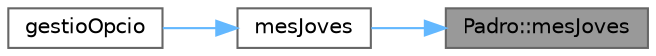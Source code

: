 digraph "Padro::mesJoves"
{
 // LATEX_PDF_SIZE
  bgcolor="transparent";
  edge [fontname=Helvetica,fontsize=10,labelfontname=Helvetica,labelfontsize=10];
  node [fontname=Helvetica,fontsize=10,shape=box,height=0.2,width=0.4];
  rankdir="RL";
  Node1 [id="Node000001",label="Padro::mesJoves",height=0.2,width=0.4,color="gray40", fillcolor="grey60", style="filled", fontcolor="black",tooltip="Obtiene el distrito con el mayor incremento de jóvenes entre dos años."];
  Node1 -> Node2 [id="edge3_Node000001_Node000002",dir="back",color="steelblue1",style="solid",tooltip=" "];
  Node2 [id="Node000002",label="mesJoves",height=0.2,width=0.4,color="grey40", fillcolor="white", style="filled",URL="$main_8cpp.html#a894463629f9f901ab3c12ccd02a787df",tooltip="Muestra el distrito con más jóvenes entre un rango de años."];
  Node2 -> Node3 [id="edge4_Node000002_Node000003",dir="back",color="steelblue1",style="solid",tooltip=" "];
  Node3 [id="Node000003",label="gestioOpcio",height=0.2,width=0.4,color="grey40", fillcolor="white", style="filled",URL="$main_8cpp.html#a5289933794b2beb79f44578f8d07af19",tooltip="Gestiona las opciones seleccionadas por el usuario."];
}

